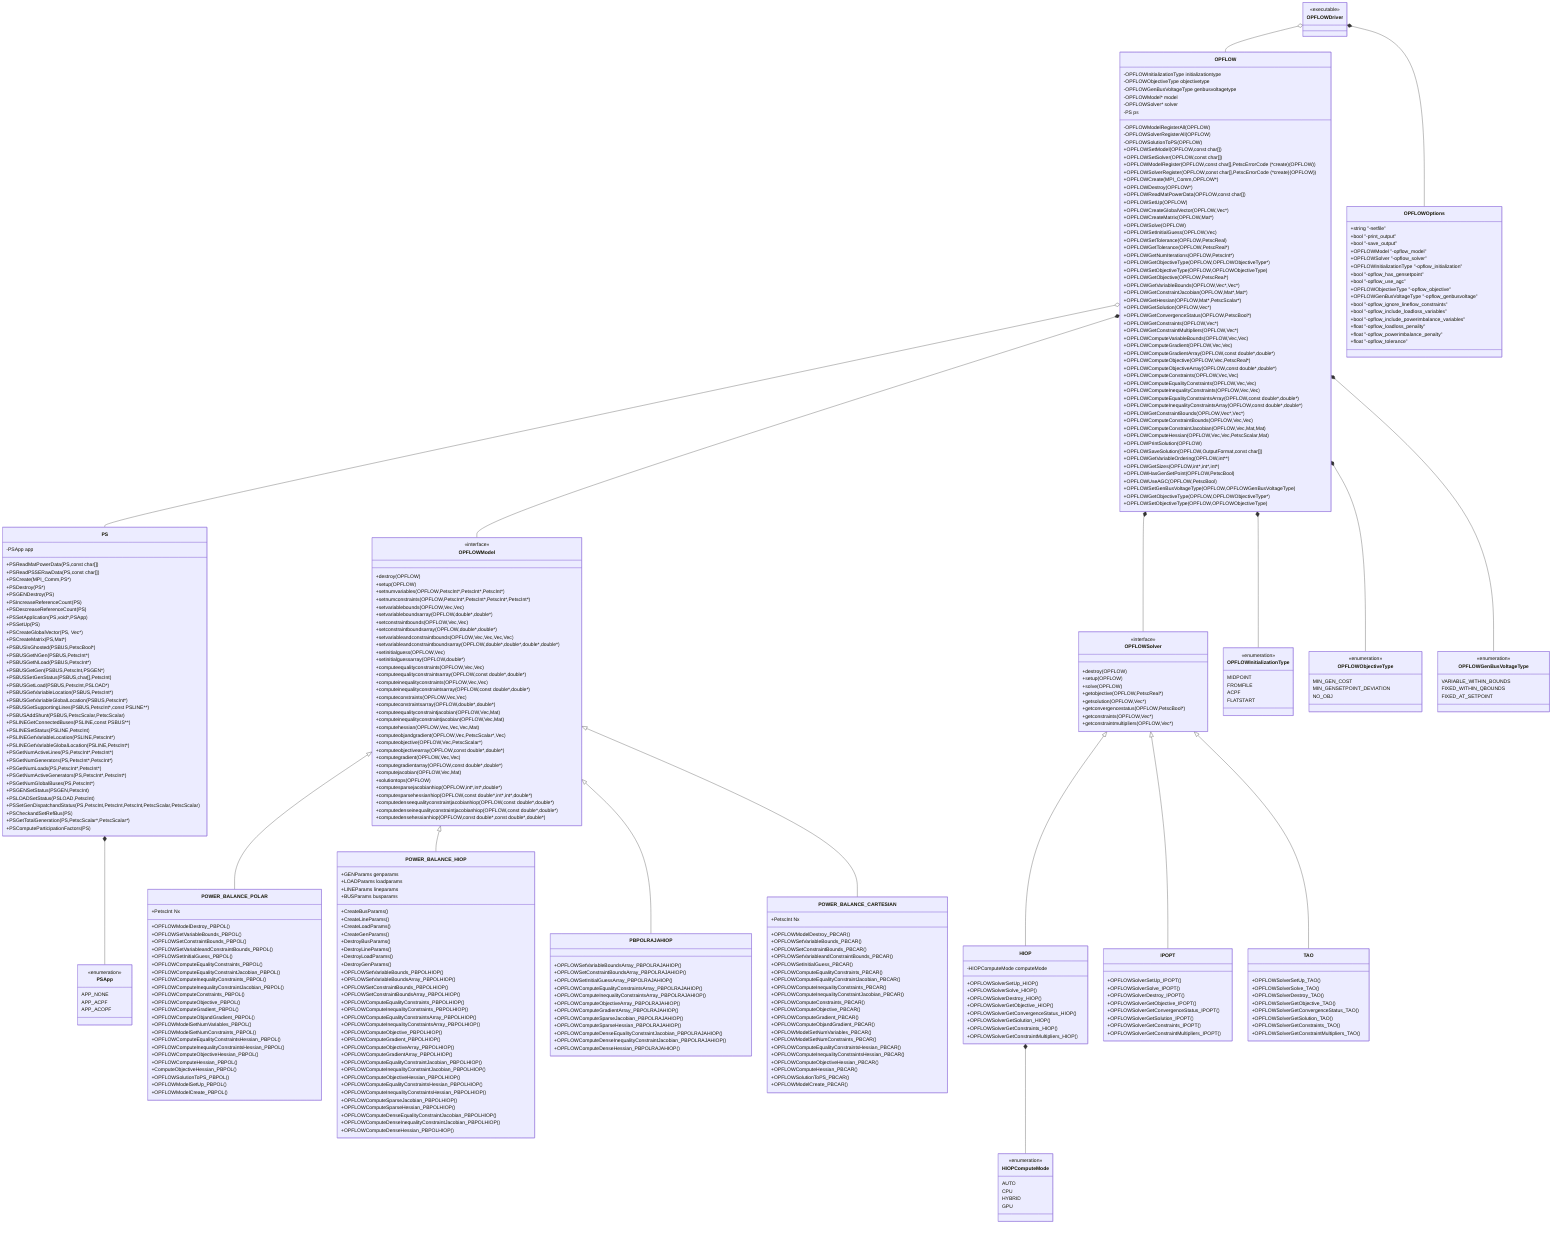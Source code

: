 %%------------------------------------------------------------------------------
%% UML Diagrams for OPFLOW
%%
%% Command to build this document:
%%
%% mmdc -i opflow.mermaid -o opflow.png -w 3200 -H 2400
%%
%% See https://mermaid-js.github.io/mermaid/ for mermaid installation guide.
%%
%%------------------------------------------------------------------------------

classDiagram

%% Inheritance Chain

OPFLOWDriver o-- OPFLOW
OPFLOWDriver *-- OPFLOWOptions

OPFLOW *-- OPFLOWModel
OPFLOW *-- OPFLOWSolver
OPFLOW o-- PS

OPFLOW *-- OPFLOWInitializationType
OPFLOW *-- OPFLOWObjectiveType
OPFLOW *-- OPFLOWGenBusVoltageType

PS *-- PSApp

OPFLOWModel <|-- POWER_BALANCE_POLAR
OPFLOWModel <|-- POWER_BALANCE_HIOP
OPFLOWModel <|-- PBPOLRAJAHIOP
OPFLOWModel <|-- POWER_BALANCE_CARTESIAN

OPFLOWSolver <|-- HIOP
OPFLOWSolver <|-- IPOPT
OPFLOWSolver <|-- TAO
HIOP *-- HIOPComputeMode

%% Class Definitions

class OPFLOWDriver {
  <<executable>>
}

class OPFLOWOptions {
  +string "-netfile"
  +bool "-print_output"
  +bool "-save_output"
  +OPFLOWModel "-opflow_model"
  +OPFLOWSolver "-opflow_solver"
  +OPFLOWInitializationType "-opflow_initialization"
  +bool "-opflow_has_gensetpoint"
  +bool "-opflow_use_agc"
  +OPFLOWObjectiveType "-opflow_objective"
  +OPFLOWGenBusVoltageType "-opflow_genbusvoltage"
  +bool "-opflow_ignore_lineflow_constraints"
  +bool "-opflow_include_loadloss_variables"
  +bool "-opflow_include_powerimbalance_variables"
  +float "-opflow_loadloss_penality"
  +float "-opflow_powerimbalance_penalty"
  +float "-opflow_tolerance"
}

class OPFLOW {
  -OPFLOWInitializationType initializationtype
  -OPFLOWObjectiveType objectivetype
  -OPFLOWGenBusVoltageType genbusvoltagetype
  -OPFLOWModel* model
  -OPFLOWSolver* solver
  -PS ps
  -OPFLOWModelRegisterAll(OPFLOW)
  -OPFLOWSolverRegisterAll(OPFLOW)
  -OPFLOWSolutionToPS(OPFLOW)
  +OPFLOWSetModel(OPFLOW,const char[])
  +OPFLOWSetSolver(OPFLOW,const char[])
  +OPFLOWModelRegister(OPFLOW,const char[],PetscErrorCode (*create)(OPFLOW))
  +OPFLOWSolverRegister(OPFLOW,const char[],PetscErrorCode (*create)(OPFLOW))
  +OPFLOWCreate(MPI_Comm,OPFLOW*)
  +OPFLOWDestroy(OPFLOW*)
  +OPFLOWReadMatPowerData(OPFLOW,const char[])
  +OPFLOWSetUp(OPFLOW)
  +OPFLOWCreateGlobalVector(OPFLOW,Vec*)
  +OPFLOWCreateMatrix(OPFLOW,Mat*)
  +OPFLOWSolve(OPFLOW)
  +OPFLOWSetInitialGuess(OPFLOW,Vec)
  +OPFLOWSetTolerance(OPFLOW,PetscReal)
  +OPFLOWGetTolerance(OPFLOW,PetscReal*)
  +OPFLOWGetNumIterations(OPFLOW,PetscInt*)
  +OPFLOWGetObjectiveType(OPFLOW,OPFLOWObjectiveType*)
  +OPFLOWSetObjectiveType(OPFLOW,OPFLOWObjectiveType)
  +OPFLOWGetObjective(OPFLOW,PetscReal*)
  +OPFLOWGetVariableBounds(OPFLOW,Vec*,Vec*)
  +OPFLOWGetConstraintJacobian(OPFLOW,Mat*,Mat*)
  +OPFLOWGetHessian(OPFLOW,Mat*,PetscScalar*)
  +OPFLOWGetSolution(OPFLOW,Vec*)
  +OPFLOWGetConvergenceStatus(OPFLOW,PetscBool*)
  +OPFLOWGetConstraints(OPFLOW,Vec*)
  +OPFLOWGetConstraintMultipliers(OPFLOW,Vec*)
  
  +OPFLOWComputeVariableBounds(OPFLOW,Vec,Vec)
  +OPFLOWComputeGradient(OPFLOW,Vec,Vec)
  +OPFLOWComputeGradientArray(OPFLOW,const double*,double*)
  +OPFLOWComputeObjective(OPFLOW,Vec,PetscReal*)
  +OPFLOWComputeObjectiveArray(OPFLOW,const double*,double*)
  +OPFLOWComputeConstraints(OPFLOW,Vec,Vec)
  +OPFLOWComputeEqualityConstraints(OPFLOW,Vec,Vec)
  +OPFLOWComputeInequalityConstraints(OPFLOW,Vec,Vec)
  +OPFLOWComputeEqualityConstraintsArray(OPFLOW,const double*,double*)
  +OPFLOWComputeInequalityConstraintsArray(OPFLOW,const double*,double*)
  
  +OPFLOWGetConstraintBounds(OPFLOW,Vec*,Vec*)
  +OPFLOWComputeConstraintBounds(OPFLOW,Vec,Vec)
  +OPFLOWComputeConstraintJacobian(OPFLOW,Vec,Mat,Mat)
  +OPFLOWComputeHessian(OPFLOW,Vec,Vec,PetscScalar,Mat)
  
  +OPFLOWPrintSolution(OPFLOW)
  +OPFLOWSaveSolution(OPFLOW,OutputFormat,const char[])
  
  +OPFLOWGetVariableOrdering(OPFLOW,int**)
  +OPFLOWGetSizes(OPFLOW,int*,int*,int*)
  
  +OPFLOWHasGenSetPoint(OPFLOW,PetscBool)
  +OPFLOWUseAGC(OPFLOW,PetscBool)
  
  +OPFLOWSetGenBusVoltageType(OPFLOW,OPFLOWGenBusVoltageType)
  
  +OPFLOWGetObjectiveType(OPFLOW,OPFLOWObjectiveType*)
  +OPFLOWSetObjectiveType(OPFLOW,OPFLOWObjectiveType)
}

class PS {
  -PSApp app
  +PSReadMatPowerData(PS,const char[])
  +PSReadPSSERawData(PS,const char[])
  +PSCreate(MPI_Comm,PS*)
  +PSDestroy(PS*)
  +PSGENDestroy(PS)
  +PSIncreaseReferenceCount(PS)
  +PSDescreaseReferenceCount(PS)
  +PSSetApplication(PS,void*,PSApp)
  +PSSetUp(PS)
  +PSCreateGlobalVector(PS, Vec*)
  +PSCreateMatrix(PS,Mat*)
  +PSBUSIsGhosted(PSBUS,PetscBool*)
  +PSBUSGetNGen(PSBUS,PetscInt*)
  +PSBUSGetNLoad(PSBUS,PetscInt*)
  +PSBUSGetGen(PSBUS,PetscInt,PSGEN*)
  +PSBUSSetGenStatus(PSBUS,char[],PetscInt)
  +PSBUSGetLoad(PSBUS,PetscInt,PSLOAD*)
  +PSBUSGetVariableLocation(PSBUS,PetscInt*)
  +PSBUSGetVariableGlobalLocation(PSBUS,PetscInt*)
  +PSBUSGetSupportingLines(PSBUS,PetscInt*,const PSLINE**)
  +PSBUSAddShunt(PSBUS,PetscScalar,PetscScalar)
  +PSLINEGetConnectedBuses(PSLINE,const PSBUS**)
  +PSLINESetStatus(PSLINE,PetscInt)
  +PSLINEGetVariableLocation(PSLINE,PetscInt*)
  +PSLINEGetVariableGlobalLocation(PSLINE,PetscInt*)
  +PSGetNumActiveLines(PS,PetscInt*,PetscInt*)
  +PSGetNumGenerators(PS,PetscInt*,PetscInt*)
  +PSGetNumLoads(PS,PetscInt*,PetscInt*)
  +PSGetNumActiveGenerators(PS,PetscInt*,PetscInt*)
  +PSGetNumGlobalBuses(PS,PetscInt*)
  +PSGENSetStatus(PSGEN,PetscInt)
  +PSLOADSetStatus(PSLOAD,PetscInt)
  +PSSetGenDispatchandStatus(PS,PetscInt,PetscInt,PetscInt,PetscScalar,PetscScalar)
  +PSCheckandSetRefBus(PS)
  +PSGetTotalGeneration(PS,PetscScalar*,PetscScalar*)
  +PSComputeParticipationFactors(PS)
}

class PSApp {
  <<enumeration>>
  APP_NONE
  APP_ACPF
  APP_ACOPF
}

class OPFLOWModel {
  <<interface>>
  +destroy(OPFLOW)
  +setup(OPFLOW)
  +setnumvariables(OPFLOW,PetscInt*,PetscInt*,PetscInt*)
  +setnumconstraints(OPFLOW,PetscInt*,PetscInt*,PetscInt*,PetscInt*)
  +setvariablebounds(OPFLOW,Vec,Vec)
  +setvariableboundsarray(OPFLOW,double*,double*)
  +setconstraintbounds(OPFLOW,Vec,Vec)
  +setconstraintboundsarray(OPFLOW,double*,double*)
  +setvariableandconstraintbounds(OPFLOW,Vec,Vec,Vec,Vec)
  +setvariableandconstraintboundsarray(OPFLOW,double*,double*,double*,double*)
  +setinitialguess(OPFLOW,Vec)
  +setinitialguessarray(OPFLOW,double*)
  +computeequalityconstraints(OPFLOW,Vec,Vec)
  +computeequalityconstraintsarray(OPFLOW,const double*,double*)
  +computeinequalityconstraints(OPFLOW,Vec,Vec)
  +computeinequalityconstraintsarray(OPFLOW,const double*,double*)
  +computeconstraints(OPFLOW,Vec,Vec)
  +computeconstraintsarray(OPFLOW,double*,double*)
  +computeequalityconstraintjacobian(OPFLOW,Vec,Mat)
  +computeinequalityconstraintjacobian(OPFLOW,Vec,Mat)
  +computehessian(OPFLOW,Vec,Vec,Vec,Mat)
  +computeobjandgradient(OPFLOW,Vec,PetscScalar*,Vec)
  +computeobjective(OPFLOW,Vec,PetscScalar*)
  +computeobjectivearray(OPFLOW,const double*,double*)
  +computegradient(OPFLOW,Vec,Vec)
  +computegradientarray(OPFLOW,const double*,double*)
  +computejacobian(OPFLOW,Vec,Mat)
  +solutiontops(OPFLOW)
  +computesparsejacobianhiop(OPFLOW,int*,int*,double*)
  +computesparsehessianhiop(OPFLOW,const double*,int*,int*,double*)
  +computedenseequalityconstraintjacobianhiop(OPFLOW,const double*,double*)
  +computedenseinequalityconstraintjacobianhiop(OPFLOW,const double*,double*)
  +computedensehessianhiop(OPFLOW,const double*,const double*,double*)
}

class OPFLOWSolver {
  <<interface>>
  +destroy(OPFLOW)
  +setup(OPFLOW)
  +solve(OPFLOW)
  +getobjective(OPFLOW,PetscReal*)
  +getsolution(OPFLOW,Vec*)
  +getconvergencestatus(OPFLOW,PetscBool*)
  +getconstraints(OPFLOW,Vec*)
  +getconstraintmultipliers(OPFLOW,Vec*)
}

%% Models

class POWER_BALANCE_POLAR {
  +PetscInt Nx
  +OPFLOWModelDestroy_PBPOL()
  +OPFLOWSetVariableBounds_PBPOL()
  +OPFLOWSetConstraintBounds_PBPOL()
  +OPFLOWSetVariableandConstraintBounds_PBPOL()
  +OPFLOWSetInitialGuess_PBPOL()
  +OPFLOWComputeEqualityConstraints_PBPOL()
  +OPFLOWComputeEqualityConstraintJacobian_PBPOL()
  +OPFLOWComputeInequalityConstraints_PBPOL()
  +OPFLOWComputeInequalityConstraintJacobian_PBPOL()
  +OPFLOWComputeConstraints_PBPOL()
  +OPFLOWComputeObjective_PBPOL()
  +OPFLOWComputeGradient_PBPOL()
  +OPFLOWComputeObjandGradient_PBPOL()
  +OPFLOWModelSetNumVariables_PBPOL()
  +OPFLOWModelSetNumConstraints_PBPOL()
  +OPFLOWComputeEqualityConstraintsHessian_PBPOL()
  +OPFLOWComputeInequalityConstraintsHessian_PBPOL()
  +OPFLOWComputeObjectiveHessian_PBPOL()
  +OPFLOWComputeHessian_PBPOL()
  +ComputeObjectiveHessian_PBPOL()
  +OPFLOWSolutionToPS_PBPOL()
  +OPFLOWModelSetUp_PBPOL()
  +OPFLOWModelCreate_PBPOL()
}

class POWER_BALANCE_HIOP {
  +GENParams genparams
  +LOADParams loadparams
  +LINEParams lineparams
  +BUSParams  busparams
  +CreateBusParams()
  +CreateLineParams()
  +CreateLoadParams()
  +CreateGenParams()
  +DestroyBusParams()
  +DestroyLineParams()
  +DestroyLoadParams()
  +DestroyGenParams()
  +OPFLOWSetVariableBounds_PBPOLHIOP()
  +OPFLOWSetVariableBoundsArray_PBPOLHIOP()
  +OPFLOWSetConstraintBounds_PBPOLHIOP()
  +OPFLOWSetConstraintBoundsArray_PBPOLHIOP()
  +OPFLOWComputeEqualityConstraints_PBPOLHIOP()
  +OPFLOWComputeInequalityConstraints_PBPOLHIOP()
  +OPFLOWComputeEqualityConstraintsArray_PBPOLHIOP()
  +OPFLOWComputeInequalityConstraintsArray_PBPOLHIOP()
  +OPFLOWComputeObjective_PBPOLHIOP()
  +OPFLOWComputeGradient_PBPOLHIOP()
  +OPFLOWComputeObjectiveArray_PBPOLHIOP()
  +OPFLOWComputeGradientArray_PBPOLHIOP()
  +OPFLOWComputeEqualityConstraintJacobian_PBPOLHIOP()
  +OPFLOWComputeInequalityConstraintJacobian_PBPOLHIOP()
  +OPFLOWComputeObjectiveHessian_PBPOLHIOP()
  +OPFLOWComputeEqualityConstraintsHessian_PBPOLHIOP()
  +OPFLOWComputeInequalityConstraintsHessian_PBPOLHIOP()
  +OPFLOWComputeSparseJacobian_PBPOLHIOP()
  +OPFLOWComputeSparseHessian_PBPOLHIOP()
  +OPFLOWComputeDenseEqualityConstraintJacobian_PBPOLHIOP()
  +OPFLOWComputeDenseInequalityConstraintJacobian_PBPOLHIOP()
  +OPFLOWComputeDenseHessian_PBPOLHIOP()
}

class PBPOLRAJAHIOP {
  +OPFLOWSetVariableBoundsArray_PBPOLRAJAHIOP()
  +OPFLOWSetConstraintBoundsArray_PBPOLRAJAHIOP()
  +OPFLOWSetInitialGuessArray_PBPOLRAJAHIOP()
  +OPFLOWComputeEqualityConstraintsArray_PBPOLRAJAHIOP()
  +OPFLOWComputeInequalityConstraintsArray_PBPOLRAJAHIOP()
  +OPFLOWComputeObjectiveArray_PBPOLRAJAHIOP()
  +OPFLOWComputeGradientArray_PBPOLRAJAHIOP()
  +OPFLOWComputeSparseJacobian_PBPOLRAJAHIOP()
  +OPFLOWComputeSparseHessian_PBPOLRAJAHIOP()
  +OPFLOWComputeDenseEqualityConstraintJacobian_PBPOLRAJAHIOP()
  +OPFLOWComputeDenseInequalityConstraintJacobian_PBPOLRAJAHIOP()
  +OPFLOWComputeDenseHessian_PBPOLRAJAHIOP()
}

class POWER_BALANCE_CARTESIAN {
  +PetscInt Nx
  +OPFLOWModelDestroy_PBCAR()
  +OPFLOWSetVariableBounds_PBCAR()
  +OPFLOWSetConstraintBounds_PBCAR()
  +OPFLOWSetVariableandConstraintBounds_PBCAR()
  +OPFLOWSetInitialGuess_PBCAR()
  +OPFLOWComputeEqualityConstraints_PBCAR()
  +OPFLOWComputeEqualityConstraintJacobian_PBCAR()
  +OPFLOWComputeInequalityConstraints_PBCAR()
  +OPFLOWComputeInequalityConstraintJacobian_PBCAR()
  +OPFLOWComputeConstraints_PBCAR()
  +OPFLOWComputeObjective_PBCAR()
  +OPFLOWComputeGradient_PBCAR()
  +OPFLOWComputeObjandGradient_PBCAR()
  +OPFLOWModelSetNumVariables_PBCAR()
  +OPFLOWModelSetNumConstraints_PBCAR()
  +OPFLOWComputeEqualityConstraintsHessian_PBCAR()
  +OPFLOWComputeInequalityConstraintsHessian_PBCAR()
  +OPFLOWComputeObjectiveHessian_PBCAR()
  +OPFLOWComputeHessian_PBCAR()
  +OPFLOWSolutionToPS_PBCAR()
  +OPFLOWModelCreate_PBCAR()
}

%% Solvers

class HIOP {
  -HIOPComputeMode computeMode
  +OPFLOWSolverSetUp_HIOP()
  +OPFLOWSolverSolve_HIOP()
  +OPFLOWSolverDestroy_HIOP()
  +OPFLOWSolverGetObjective_HIOP()
  +OPFLOWSolverGetConvergenceStatus_HIOP()
  +OPFLOWSolverGetSolution_HIOP()
  +OPFLOWSolverGetConstraints_HIOP()
  +OPFLOWSolverGetConstraintMultipliers_HIOP()
}

class HIOPComputeMode {
  <<enumeration>>
  AUTO
  CPU
  HYBRID
  GPU
}

class IPOPT {
  +OPFLOWSolverSetUp_IPOPT()
  +OPFLOWSolverSolve_IPOPT()
  +OPFLOWSolverDestroy_IPOPT()
  +OPFLOWSolverGetObjective_IPOPT()
  +OPFLOWSolverGetConvergenceStatus_IPOPT()
  +OPFLOWSolverGetSolution_IPOPT()
  +OPFLOWSolverGetConstraints_IPOPT()
  +OPFLOWSolverGetConstraintMultipliers_IPOPT()
}

class TAO {
  +OPFLOWSolverSetUp_TAO()
  +OPFLOWSolverSolve_TAO()
  +OPFLOWSolverDestroy_TAO()
  +OPFLOWSolverGetObjective_TAO()
  +OPFLOWSolverGetConvergenceStatus_TAO()
  +OPFLOWSolverGetSolution_TAO()
  +OPFLOWSolverGetConstraints_TAO()
  +OPFLOWSolverGetConstraintMultipliers_TAO()
}

%% Member Enums

class OPFLOWInitializationType {
  <<enumeration>>
  MIDPOINT
  FROMFILE
  ACPF
  FLATSTART
}

class OPFLOWObjectiveType {
  <<enumeration>>
  MIN_GEN_COST
  MIN_GENSETPOINT_DEVIATION
  NO_OBJ
}

class OPFLOWGenBusVoltageType {
  <<enumeration>>
  VARIABLE_WITHIN_BOUNDS
  FIXED_WITHIN_QBOUNDS
  FIXED_AT_SETPOINT
}